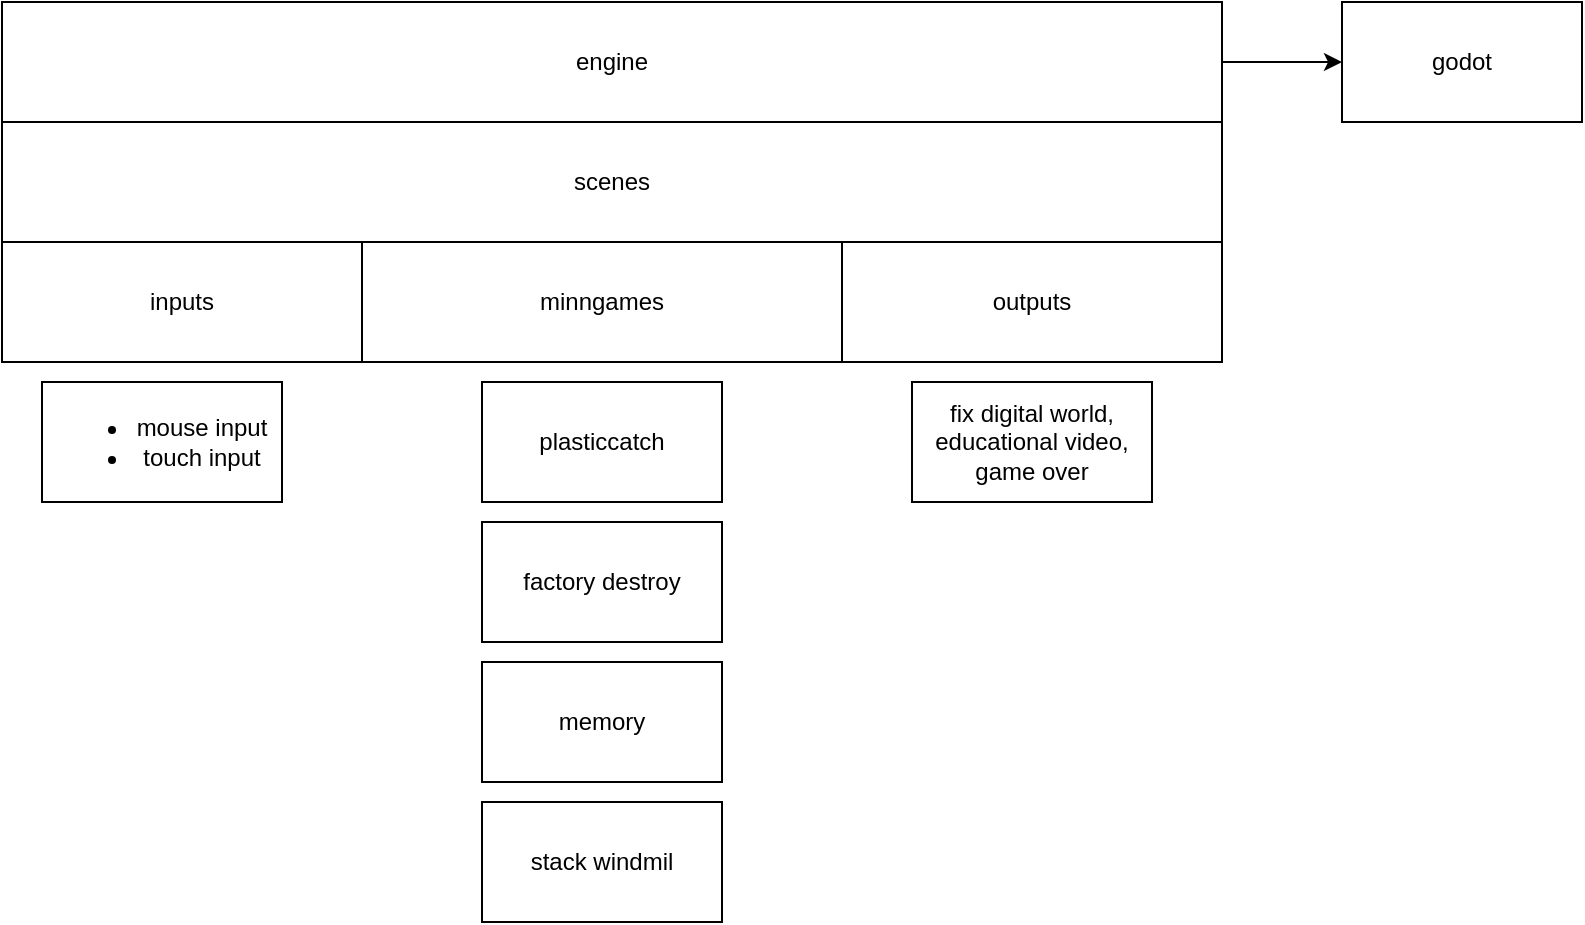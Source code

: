 <mxfile version="23.1.6" type="github">
  <diagram name="Page-1" id="TQ3RvjuryefRvW5htU28">
    <mxGraphModel dx="1180" dy="753" grid="1" gridSize="10" guides="1" tooltips="1" connect="1" arrows="1" fold="1" page="1" pageScale="1" pageWidth="827" pageHeight="1169" math="0" shadow="0">
      <root>
        <mxCell id="0" />
        <mxCell id="1" parent="0" />
        <mxCell id="2Baxp5Ye8EafHjWzXj3a-18" style="edgeStyle=orthogonalEdgeStyle;rounded=0;orthogonalLoop=1;jettySize=auto;html=1;entryX=0;entryY=0.5;entryDx=0;entryDy=0;" edge="1" parent="1" source="2Baxp5Ye8EafHjWzXj3a-1" target="2Baxp5Ye8EafHjWzXj3a-17">
          <mxGeometry relative="1" as="geometry" />
        </mxCell>
        <mxCell id="2Baxp5Ye8EafHjWzXj3a-1" value="engine" style="rounded=0;whiteSpace=wrap;html=1;" vertex="1" parent="1">
          <mxGeometry x="100" y="110" width="610" height="60" as="geometry" />
        </mxCell>
        <mxCell id="2Baxp5Ye8EafHjWzXj3a-4" value="scenes" style="rounded=0;whiteSpace=wrap;html=1;" vertex="1" parent="1">
          <mxGeometry x="100" y="170" width="610" height="60" as="geometry" />
        </mxCell>
        <mxCell id="2Baxp5Ye8EafHjWzXj3a-5" value="inputs" style="rounded=0;whiteSpace=wrap;html=1;" vertex="1" parent="1">
          <mxGeometry x="100" y="230" width="180" height="60" as="geometry" />
        </mxCell>
        <mxCell id="2Baxp5Ye8EafHjWzXj3a-6" value="minngames" style="rounded=0;whiteSpace=wrap;html=1;" vertex="1" parent="1">
          <mxGeometry x="280" y="230" width="240" height="60" as="geometry" />
        </mxCell>
        <mxCell id="2Baxp5Ye8EafHjWzXj3a-7" value="outputs" style="rounded=0;whiteSpace=wrap;html=1;" vertex="1" parent="1">
          <mxGeometry x="520" y="230" width="190" height="60" as="geometry" />
        </mxCell>
        <mxCell id="2Baxp5Ye8EafHjWzXj3a-8" value="&lt;ul&gt;&lt;li&gt;mouse input&lt;/li&gt;&lt;li&gt;touch input&lt;/li&gt;&lt;/ul&gt;" style="rounded=0;whiteSpace=wrap;html=1;" vertex="1" parent="1">
          <mxGeometry x="120" y="300" width="120" height="60" as="geometry" />
        </mxCell>
        <mxCell id="2Baxp5Ye8EafHjWzXj3a-9" value="plasticcatch" style="rounded=0;whiteSpace=wrap;html=1;" vertex="1" parent="1">
          <mxGeometry x="340" y="300" width="120" height="60" as="geometry" />
        </mxCell>
        <mxCell id="2Baxp5Ye8EafHjWzXj3a-10" value="memory" style="rounded=0;whiteSpace=wrap;html=1;" vertex="1" parent="1">
          <mxGeometry x="340" y="440" width="120" height="60" as="geometry" />
        </mxCell>
        <mxCell id="2Baxp5Ye8EafHjWzXj3a-11" value="factory destroy" style="rounded=0;whiteSpace=wrap;html=1;" vertex="1" parent="1">
          <mxGeometry x="340" y="370" width="120" height="60" as="geometry" />
        </mxCell>
        <mxCell id="2Baxp5Ye8EafHjWzXj3a-12" value="stack windmil" style="rounded=0;whiteSpace=wrap;html=1;" vertex="1" parent="1">
          <mxGeometry x="340" y="510" width="120" height="60" as="geometry" />
        </mxCell>
        <mxCell id="2Baxp5Ye8EafHjWzXj3a-16" value="&lt;span style=&quot;background-color: initial;&quot;&gt;fix digital world, educational video, game over&lt;/span&gt;" style="rounded=0;whiteSpace=wrap;html=1;align=center;" vertex="1" parent="1">
          <mxGeometry x="555" y="300" width="120" height="60" as="geometry" />
        </mxCell>
        <mxCell id="2Baxp5Ye8EafHjWzXj3a-17" value="godot" style="rounded=0;whiteSpace=wrap;html=1;" vertex="1" parent="1">
          <mxGeometry x="770" y="110" width="120" height="60" as="geometry" />
        </mxCell>
      </root>
    </mxGraphModel>
  </diagram>
</mxfile>
